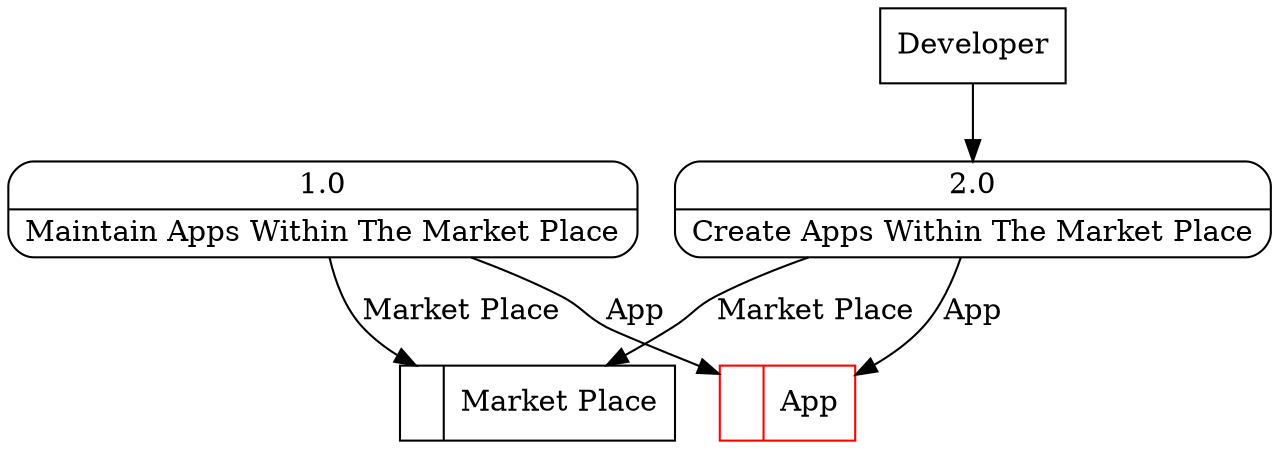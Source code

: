 digraph dfd2{ 
node[shape=record]
200 [label="<f0>  |<f1> Market Place " ];
201 [label="<f0>  |<f1> App " color=red];
202 [label="Developer" shape=box];
203 [label="{<f0> 1.0|<f1> Maintain Apps Within The Market Place }" shape=Mrecord];
204 [label="{<f0> 2.0|<f1> Create Apps Within The Market Place }" shape=Mrecord];
202 -> 204
203 -> 200 [label="Market Place"]
203 -> 201 [label="App"]
204 -> 201 [label="App"]
204 -> 200 [label="Market Place"]
}